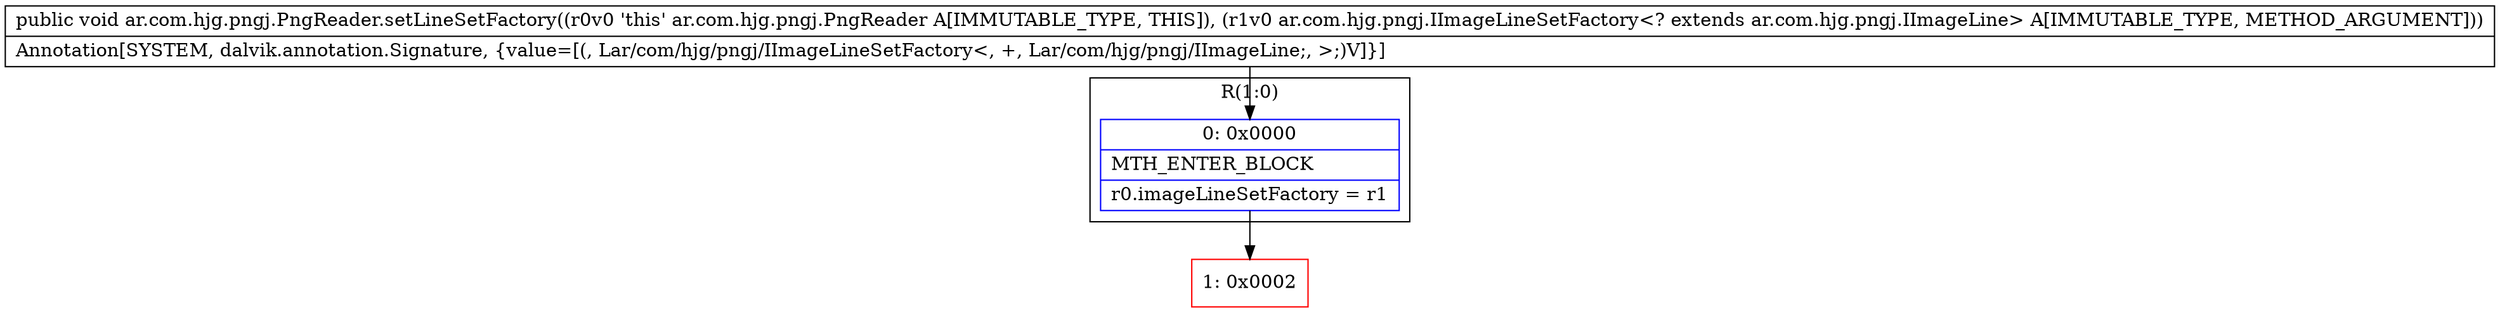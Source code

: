 digraph "CFG forar.com.hjg.pngj.PngReader.setLineSetFactory(Lar\/com\/hjg\/pngj\/IImageLineSetFactory;)V" {
subgraph cluster_Region_154648459 {
label = "R(1:0)";
node [shape=record,color=blue];
Node_0 [shape=record,label="{0\:\ 0x0000|MTH_ENTER_BLOCK\l|r0.imageLineSetFactory = r1\l}"];
}
Node_1 [shape=record,color=red,label="{1\:\ 0x0002}"];
MethodNode[shape=record,label="{public void ar.com.hjg.pngj.PngReader.setLineSetFactory((r0v0 'this' ar.com.hjg.pngj.PngReader A[IMMUTABLE_TYPE, THIS]), (r1v0 ar.com.hjg.pngj.IImageLineSetFactory\<? extends ar.com.hjg.pngj.IImageLine\> A[IMMUTABLE_TYPE, METHOD_ARGUMENT]))  | Annotation[SYSTEM, dalvik.annotation.Signature, \{value=[(, Lar\/com\/hjg\/pngj\/IImageLineSetFactory\<, +, Lar\/com\/hjg\/pngj\/IImageLine;, \>;)V]\}]\l}"];
MethodNode -> Node_0;
Node_0 -> Node_1;
}

